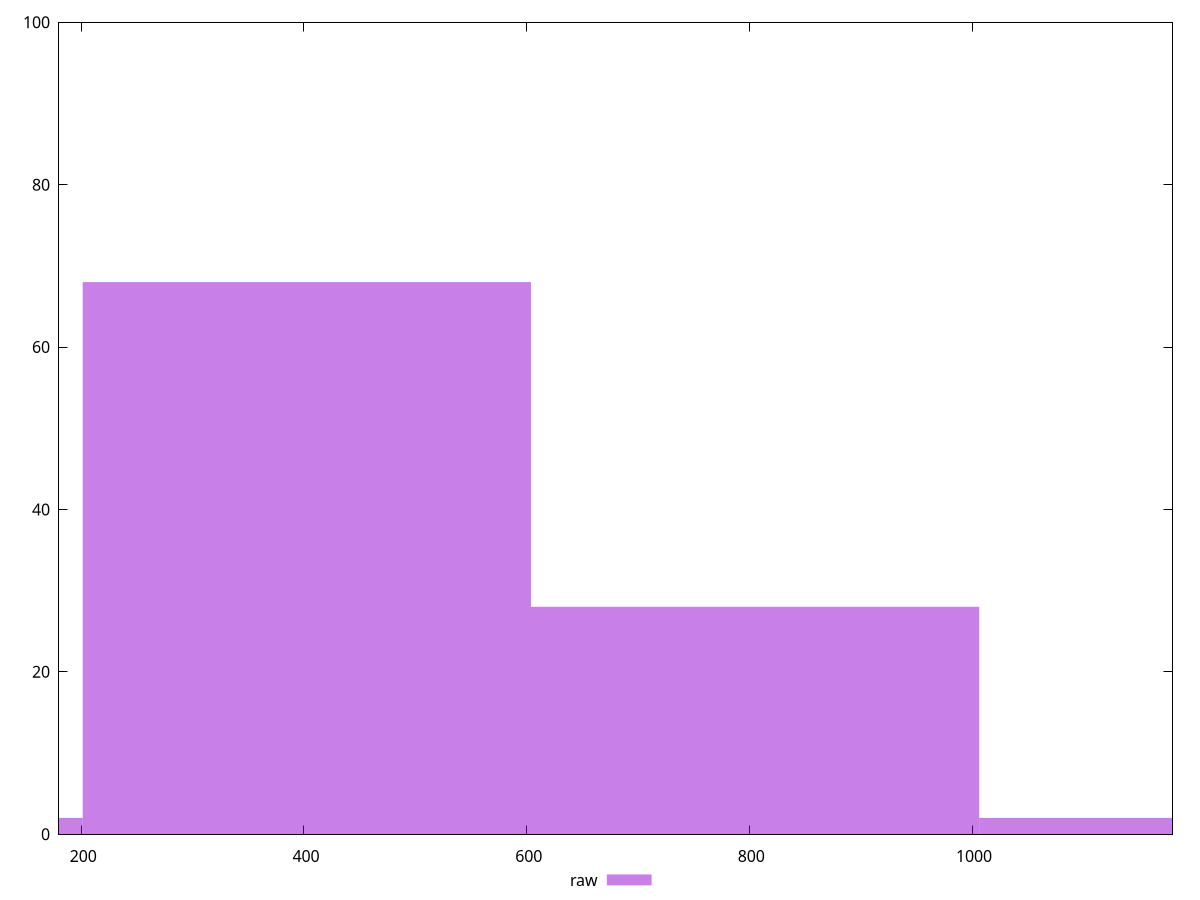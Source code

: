 reset

$raw <<EOF
805.132543654281 28
402.5662718271405 68
1207.6988154814214 2
0 2
EOF

set key outside below
set boxwidth 402.5662718271405
set xrange [180:1180]
set yrange [0:100]
set trange [0:100]
set style fill transparent solid 0.5 noborder
set terminal svg size 640, 490 enhanced background rgb 'white'
set output "report_00013_2021-02-09T12-04-24.940Z/uses-http2/samples/pages+cached+noadtech+nomedia/raw/histogram.svg"

plot $raw title "raw" with boxes

reset
